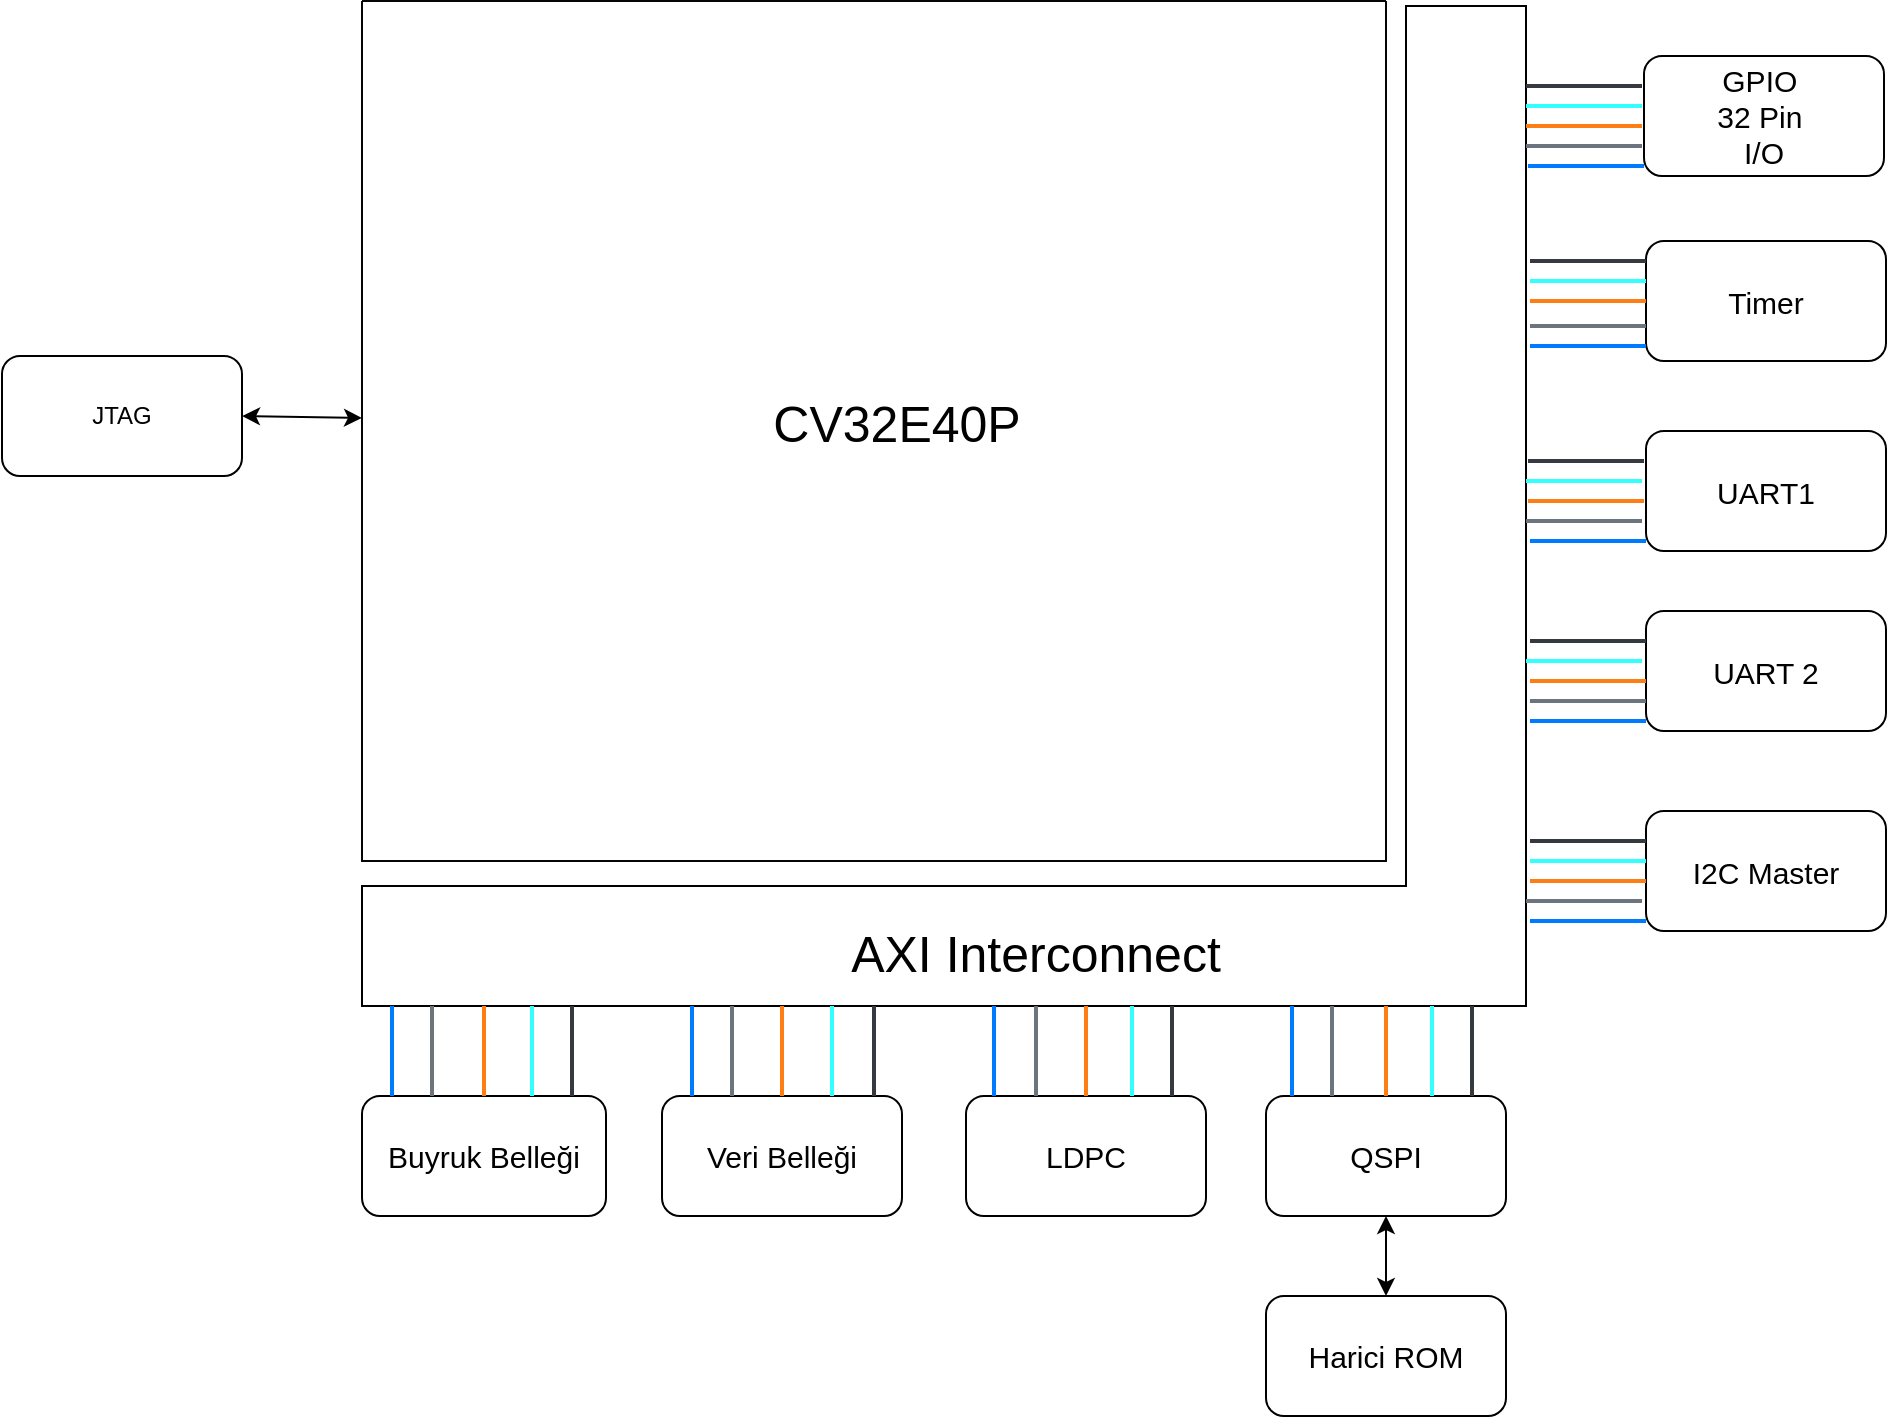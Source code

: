 <mxfile version="26.1.1">
  <diagram name="Sayfa -1" id="ky7PzvnKmY8COsivfulv">
    <mxGraphModel dx="1208" dy="652" grid="1" gridSize="10" guides="1" tooltips="1" connect="1" arrows="1" fold="1" page="1" pageScale="1" pageWidth="1169" pageHeight="1654" background="#ffffff" math="0" shadow="0">
      <root>
        <mxCell id="0" />
        <mxCell id="1" parent="0" />
        <mxCell id="BGoYI7wzu1_h1t6LcvZX-1" value="" style="swimlane;startSize=0;fillColor=#050505;strokeColor=#050505;swimlaneFillColor=none;gradientDirection=east;" parent="1" vertex="1">
          <mxGeometry x="230" y="192.5" width="512" height="430" as="geometry" />
        </mxCell>
        <mxCell id="BGoYI7wzu1_h1t6LcvZX-3" value="" style="shape=corner;whiteSpace=wrap;html=1;rotation=-180;dx=60;dy=60;" parent="1" vertex="1">
          <mxGeometry x="230" y="195" width="582" height="500" as="geometry" />
        </mxCell>
        <mxCell id="BGoYI7wzu1_h1t6LcvZX-6" value="GPIO&amp;nbsp;&lt;div&gt;32 Pin&amp;nbsp;&lt;/div&gt;&lt;div&gt;I/O&lt;/div&gt;" style="rounded=1;whiteSpace=wrap;html=1;fontSize=15;" parent="1" vertex="1">
          <mxGeometry x="871" y="220" width="120" height="60" as="geometry" />
        </mxCell>
        <mxCell id="BGoYI7wzu1_h1t6LcvZX-7" value="Timer" style="rounded=1;whiteSpace=wrap;html=1;fontSize=15;" parent="1" vertex="1">
          <mxGeometry x="872" y="312.5" width="120" height="60" as="geometry" />
        </mxCell>
        <mxCell id="BGoYI7wzu1_h1t6LcvZX-8" value="UART1" style="rounded=1;whiteSpace=wrap;html=1;fontSize=15;" parent="1" vertex="1">
          <mxGeometry x="872" y="407.5" width="120" height="60" as="geometry" />
        </mxCell>
        <mxCell id="BGoYI7wzu1_h1t6LcvZX-9" value="UART 2" style="rounded=1;whiteSpace=wrap;html=1;fontSize=15;" parent="1" vertex="1">
          <mxGeometry x="872" y="497.5" width="120" height="60" as="geometry" />
        </mxCell>
        <mxCell id="BGoYI7wzu1_h1t6LcvZX-10" value="I2C Master" style="rounded=1;whiteSpace=wrap;html=1;fontSize=15;" parent="1" vertex="1">
          <mxGeometry x="872" y="597.5" width="120" height="60" as="geometry" />
        </mxCell>
        <mxCell id="BGoYI7wzu1_h1t6LcvZX-11" value="Buyruk Belleği" style="rounded=1;whiteSpace=wrap;html=1;fontSize=15;" parent="1" vertex="1">
          <mxGeometry x="230" y="740" width="122" height="60" as="geometry" />
        </mxCell>
        <mxCell id="BGoYI7wzu1_h1t6LcvZX-12" value="Veri Belleği" style="rounded=1;whiteSpace=wrap;html=1;fontSize=15;" parent="1" vertex="1">
          <mxGeometry x="380" y="740" width="120" height="60" as="geometry" />
        </mxCell>
        <mxCell id="BGoYI7wzu1_h1t6LcvZX-13" value="LDPC" style="rounded=1;whiteSpace=wrap;html=1;fontSize=15;" parent="1" vertex="1">
          <mxGeometry x="532" y="740" width="120" height="60" as="geometry" />
        </mxCell>
        <mxCell id="BGoYI7wzu1_h1t6LcvZX-14" value="CV32E40P" style="text;html=1;align=center;verticalAlign=middle;resizable=0;points=[];autosize=1;strokeColor=none;fillColor=none;fontSize=25;" parent="1" vertex="1">
          <mxGeometry x="422" y="382.5" width="150" height="40" as="geometry" />
        </mxCell>
        <mxCell id="BGoYI7wzu1_h1t6LcvZX-15" value="AXI Interconnect" style="text;strokeColor=none;align=center;fillColor=none;html=1;verticalAlign=middle;whiteSpace=wrap;rounded=0;fontSize=25;" parent="1" vertex="1">
          <mxGeometry x="472" y="652.5" width="190" height="30" as="geometry" />
        </mxCell>
        <mxCell id="BGoYI7wzu1_h1t6LcvZX-63" value="" style="line;strokeWidth=2;html=1;strokeColor=#343A40;" parent="1" vertex="1">
          <mxGeometry x="812" y="230" width="58" height="10" as="geometry" />
        </mxCell>
        <mxCell id="xLnk7eTHscHHCOu67feF-15" value="&lt;font style=&quot;font-size: 15px;&quot;&gt;QSPI&lt;/font&gt;" style="rounded=1;whiteSpace=wrap;html=1;" vertex="1" parent="1">
          <mxGeometry x="682" y="740" width="120" height="60" as="geometry" />
        </mxCell>
        <mxCell id="xLnk7eTHscHHCOu67feF-28" value="&lt;font style=&quot;font-size: 15px;&quot;&gt;Harici ROM&lt;/font&gt;" style="rounded=1;whiteSpace=wrap;html=1;" vertex="1" parent="1">
          <mxGeometry x="682" y="840" width="120" height="60" as="geometry" />
        </mxCell>
        <mxCell id="xLnk7eTHscHHCOu67feF-31" value="" style="endArrow=classic;startArrow=classic;html=1;rounded=0;exitX=0.5;exitY=0;exitDx=0;exitDy=0;entryX=0.5;entryY=1;entryDx=0;entryDy=0;" edge="1" parent="1" source="xLnk7eTHscHHCOu67feF-28" target="xLnk7eTHscHHCOu67feF-15">
          <mxGeometry width="50" height="50" relative="1" as="geometry">
            <mxPoint x="696" y="882.5" as="sourcePoint" />
            <mxPoint x="746" y="832.5" as="targetPoint" />
          </mxGeometry>
        </mxCell>
        <mxCell id="xLnk7eTHscHHCOu67feF-33" value="" style="line;strokeWidth=2;html=1;strokeColor=#33FFFF;" vertex="1" parent="1">
          <mxGeometry x="812" y="240" width="58" height="10" as="geometry" />
        </mxCell>
        <mxCell id="xLnk7eTHscHHCOu67feF-34" value="" style="line;strokeWidth=2;html=1;strokeColor=#FD7E14;" vertex="1" parent="1">
          <mxGeometry x="812" y="250" width="58" height="10" as="geometry" />
        </mxCell>
        <mxCell id="xLnk7eTHscHHCOu67feF-35" value="" style="line;strokeWidth=2;html=1;strokeColor=#6C757D;" vertex="1" parent="1">
          <mxGeometry x="812" y="260" width="58" height="10" as="geometry" />
        </mxCell>
        <mxCell id="xLnk7eTHscHHCOu67feF-36" value="" style="line;strokeWidth=2;html=1;strokeColor=#007BFF;" vertex="1" parent="1">
          <mxGeometry x="813" y="270" width="58" height="10" as="geometry" />
        </mxCell>
        <mxCell id="xLnk7eTHscHHCOu67feF-37" value="" style="line;strokeWidth=2;html=1;strokeColor=#007BFF;" vertex="1" parent="1">
          <mxGeometry x="814" y="360" width="58" height="10" as="geometry" />
        </mxCell>
        <mxCell id="xLnk7eTHscHHCOu67feF-38" value="" style="line;strokeWidth=2;html=1;strokeColor=#343A40;" vertex="1" parent="1">
          <mxGeometry x="814" y="317.5" width="58" height="10" as="geometry" />
        </mxCell>
        <mxCell id="xLnk7eTHscHHCOu67feF-39" value="" style="line;strokeWidth=2;html=1;strokeColor=#33FFFF;" vertex="1" parent="1">
          <mxGeometry x="814" y="327.5" width="58" height="10" as="geometry" />
        </mxCell>
        <mxCell id="xLnk7eTHscHHCOu67feF-40" value="" style="line;strokeWidth=2;html=1;strokeColor=#FD7E14;" vertex="1" parent="1">
          <mxGeometry x="814" y="337.5" width="58" height="10" as="geometry" />
        </mxCell>
        <mxCell id="xLnk7eTHscHHCOu67feF-41" value="" style="line;strokeWidth=2;html=1;strokeColor=#6C757D;" vertex="1" parent="1">
          <mxGeometry x="814" y="350" width="58" height="10" as="geometry" />
        </mxCell>
        <mxCell id="xLnk7eTHscHHCOu67feF-42" value="" style="line;strokeWidth=2;html=1;strokeColor=#007BFF;" vertex="1" parent="1">
          <mxGeometry x="814" y="457.5" width="58" height="10" as="geometry" />
        </mxCell>
        <mxCell id="xLnk7eTHscHHCOu67feF-43" value="" style="line;strokeWidth=2;html=1;strokeColor=#343A40;" vertex="1" parent="1">
          <mxGeometry x="813" y="417.5" width="58" height="10" as="geometry" />
        </mxCell>
        <mxCell id="xLnk7eTHscHHCOu67feF-44" value="" style="line;strokeWidth=2;html=1;strokeColor=#33FFFF;" vertex="1" parent="1">
          <mxGeometry x="812" y="427.5" width="58" height="10" as="geometry" />
        </mxCell>
        <mxCell id="xLnk7eTHscHHCOu67feF-45" value="" style="line;strokeWidth=2;html=1;strokeColor=#FD7E14;" vertex="1" parent="1">
          <mxGeometry x="813" y="437.5" width="58" height="10" as="geometry" />
        </mxCell>
        <mxCell id="xLnk7eTHscHHCOu67feF-46" value="" style="line;strokeWidth=2;html=1;strokeColor=#6C757D;" vertex="1" parent="1">
          <mxGeometry x="812" y="447.5" width="58" height="10" as="geometry" />
        </mxCell>
        <mxCell id="xLnk7eTHscHHCOu67feF-47" value="" style="line;strokeWidth=2;html=1;strokeColor=#343A40;" vertex="1" parent="1">
          <mxGeometry x="814" y="507.5" width="58" height="10" as="geometry" />
        </mxCell>
        <mxCell id="xLnk7eTHscHHCOu67feF-48" value="" style="line;strokeWidth=2;html=1;strokeColor=#33FFFF;" vertex="1" parent="1">
          <mxGeometry x="812" y="517.5" width="58" height="10" as="geometry" />
        </mxCell>
        <mxCell id="xLnk7eTHscHHCOu67feF-49" value="" style="line;strokeWidth=2;html=1;strokeColor=#FD7E14;" vertex="1" parent="1">
          <mxGeometry x="814" y="527.5" width="58" height="10" as="geometry" />
        </mxCell>
        <mxCell id="xLnk7eTHscHHCOu67feF-50" value="" style="line;strokeWidth=2;html=1;strokeColor=#6C757D;" vertex="1" parent="1">
          <mxGeometry x="814" y="537.5" width="58" height="10" as="geometry" />
        </mxCell>
        <mxCell id="xLnk7eTHscHHCOu67feF-51" value="" style="line;strokeWidth=2;html=1;strokeColor=#007BFF;" vertex="1" parent="1">
          <mxGeometry x="814" y="547.5" width="58" height="10" as="geometry" />
        </mxCell>
        <mxCell id="xLnk7eTHscHHCOu67feF-52" value="" style="line;strokeWidth=2;html=1;strokeColor=#343A40;" vertex="1" parent="1">
          <mxGeometry x="814" y="607.5" width="58" height="10" as="geometry" />
        </mxCell>
        <mxCell id="xLnk7eTHscHHCOu67feF-53" value="" style="line;strokeWidth=2;html=1;strokeColor=#33FFFF;" vertex="1" parent="1">
          <mxGeometry x="814" y="617.5" width="58" height="10" as="geometry" />
        </mxCell>
        <mxCell id="xLnk7eTHscHHCOu67feF-54" value="" style="line;strokeWidth=2;html=1;strokeColor=#FD7E14;" vertex="1" parent="1">
          <mxGeometry x="814" y="627.5" width="58" height="10" as="geometry" />
        </mxCell>
        <mxCell id="xLnk7eTHscHHCOu67feF-55" value="" style="line;strokeWidth=2;html=1;strokeColor=#6C757D;" vertex="1" parent="1">
          <mxGeometry x="812" y="637.5" width="58" height="10" as="geometry" />
        </mxCell>
        <mxCell id="xLnk7eTHscHHCOu67feF-56" value="" style="line;strokeWidth=2;html=1;strokeColor=#007BFF;" vertex="1" parent="1">
          <mxGeometry x="814" y="647.5" width="58" height="10" as="geometry" />
        </mxCell>
        <mxCell id="xLnk7eTHscHHCOu67feF-57" value="JTAG" style="rounded=1;whiteSpace=wrap;html=1;" vertex="1" parent="1">
          <mxGeometry x="50" y="370" width="120" height="60" as="geometry" />
        </mxCell>
        <mxCell id="xLnk7eTHscHHCOu67feF-58" value="" style="endArrow=classic;startArrow=classic;html=1;rounded=0;" edge="1" parent="1">
          <mxGeometry width="50" height="50" relative="1" as="geometry">
            <mxPoint x="170" y="400" as="sourcePoint" />
            <mxPoint x="230" y="401" as="targetPoint" />
          </mxGeometry>
        </mxCell>
        <mxCell id="xLnk7eTHscHHCOu67feF-61" value="" style="line;strokeWidth=2;direction=south;html=1;fontColor=#000080;labelBorderColor=#0000FF;textOpacity=60;strokeColor=#007BFF;" vertex="1" parent="1">
          <mxGeometry x="240" y="695" width="10" height="45" as="geometry" />
        </mxCell>
        <mxCell id="xLnk7eTHscHHCOu67feF-62" value="" style="line;strokeWidth=2;direction=south;html=1;fontColor=#000080;labelBorderColor=#0000FF;textOpacity=60;strokeColor=#6C757D;" vertex="1" parent="1">
          <mxGeometry x="260" y="695" width="10" height="45" as="geometry" />
        </mxCell>
        <mxCell id="xLnk7eTHscHHCOu67feF-63" value="" style="line;strokeWidth=2;direction=south;html=1;fontColor=#000080;labelBorderColor=#0000FF;textOpacity=60;strokeColor=#FD7E14;" vertex="1" parent="1">
          <mxGeometry x="286" y="695" width="10" height="45" as="geometry" />
        </mxCell>
        <mxCell id="xLnk7eTHscHHCOu67feF-64" value="" style="line;strokeWidth=2;direction=south;html=1;fontColor=#000080;labelBorderColor=#0000FF;textOpacity=60;strokeColor=#33FFFF;" vertex="1" parent="1">
          <mxGeometry x="310" y="695" width="10" height="45" as="geometry" />
        </mxCell>
        <mxCell id="xLnk7eTHscHHCOu67feF-65" value="" style="line;strokeWidth=2;direction=south;html=1;fontColor=#000080;labelBorderColor=#0000FF;textOpacity=60;strokeColor=#343A40;" vertex="1" parent="1">
          <mxGeometry x="330" y="695" width="10" height="45" as="geometry" />
        </mxCell>
        <mxCell id="xLnk7eTHscHHCOu67feF-66" value="" style="line;strokeWidth=2;direction=south;html=1;fontColor=#000080;labelBorderColor=#0000FF;textOpacity=60;strokeColor=#007BFF;" vertex="1" parent="1">
          <mxGeometry x="390" y="695" width="10" height="45" as="geometry" />
        </mxCell>
        <mxCell id="xLnk7eTHscHHCOu67feF-67" value="" style="line;strokeWidth=2;direction=south;html=1;fontColor=#000080;labelBorderColor=#0000FF;textOpacity=60;strokeColor=#6C757D;" vertex="1" parent="1">
          <mxGeometry x="410" y="695" width="10" height="45" as="geometry" />
        </mxCell>
        <mxCell id="xLnk7eTHscHHCOu67feF-68" value="" style="line;strokeWidth=2;direction=south;html=1;fontColor=#000080;labelBorderColor=#0000FF;textOpacity=60;strokeColor=#FD7E14;" vertex="1" parent="1">
          <mxGeometry x="435" y="695" width="10" height="45" as="geometry" />
        </mxCell>
        <mxCell id="xLnk7eTHscHHCOu67feF-69" value="" style="line;strokeWidth=2;direction=south;html=1;fontColor=#000080;labelBorderColor=#0000FF;textOpacity=60;strokeColor=#33FFFF;" vertex="1" parent="1">
          <mxGeometry x="460" y="695" width="10" height="45" as="geometry" />
        </mxCell>
        <mxCell id="xLnk7eTHscHHCOu67feF-70" value="" style="line;strokeWidth=2;direction=south;html=1;fontColor=#000080;labelBorderColor=#0000FF;textOpacity=60;strokeColor=#343A40;" vertex="1" parent="1">
          <mxGeometry x="481" y="695" width="10" height="45" as="geometry" />
        </mxCell>
        <mxCell id="xLnk7eTHscHHCOu67feF-71" value="" style="line;strokeWidth=2;direction=south;html=1;fontColor=#000080;labelBorderColor=#0000FF;textOpacity=60;strokeColor=#007BFF;" vertex="1" parent="1">
          <mxGeometry x="541" y="695" width="10" height="45" as="geometry" />
        </mxCell>
        <mxCell id="xLnk7eTHscHHCOu67feF-72" value="" style="line;strokeWidth=2;direction=south;html=1;fontColor=#000080;labelBorderColor=#0000FF;textOpacity=60;strokeColor=#6C757D;" vertex="1" parent="1">
          <mxGeometry x="562" y="695" width="10" height="45" as="geometry" />
        </mxCell>
        <mxCell id="xLnk7eTHscHHCOu67feF-73" value="" style="line;strokeWidth=2;direction=south;html=1;fontColor=#000080;labelBorderColor=#0000FF;textOpacity=60;strokeColor=#FD7E14;" vertex="1" parent="1">
          <mxGeometry x="587" y="695" width="10" height="45" as="geometry" />
        </mxCell>
        <mxCell id="xLnk7eTHscHHCOu67feF-74" value="" style="line;strokeWidth=2;direction=south;html=1;fontColor=#000080;labelBorderColor=#0000FF;textOpacity=60;strokeColor=#33FFFF;" vertex="1" parent="1">
          <mxGeometry x="610" y="695" width="10" height="45" as="geometry" />
        </mxCell>
        <mxCell id="xLnk7eTHscHHCOu67feF-75" value="" style="line;strokeWidth=2;direction=south;html=1;fontColor=#000080;labelBorderColor=#0000FF;textOpacity=60;strokeColor=#343A40;" vertex="1" parent="1">
          <mxGeometry x="630" y="695" width="10" height="45" as="geometry" />
        </mxCell>
        <mxCell id="xLnk7eTHscHHCOu67feF-76" value="" style="line;strokeWidth=2;direction=south;html=1;fontColor=#000080;labelBorderColor=#0000FF;textOpacity=60;strokeColor=#007BFF;" vertex="1" parent="1">
          <mxGeometry x="690" y="695" width="10" height="45" as="geometry" />
        </mxCell>
        <mxCell id="xLnk7eTHscHHCOu67feF-77" value="" style="line;strokeWidth=2;direction=south;html=1;fontColor=#000080;labelBorderColor=#0000FF;textOpacity=60;strokeColor=#6C757D;" vertex="1" parent="1">
          <mxGeometry x="710" y="695" width="10" height="45" as="geometry" />
        </mxCell>
        <mxCell id="xLnk7eTHscHHCOu67feF-78" value="" style="line;strokeWidth=2;direction=south;html=1;fontColor=#000080;labelBorderColor=#0000FF;textOpacity=60;strokeColor=#FD7E14;" vertex="1" parent="1">
          <mxGeometry x="737" y="695" width="10" height="45" as="geometry" />
        </mxCell>
        <mxCell id="xLnk7eTHscHHCOu67feF-79" value="" style="line;strokeWidth=2;direction=south;html=1;fontColor=#000080;labelBorderColor=#0000FF;textOpacity=60;strokeColor=#33FFFF;" vertex="1" parent="1">
          <mxGeometry x="760" y="695" width="10" height="45" as="geometry" />
        </mxCell>
        <mxCell id="xLnk7eTHscHHCOu67feF-81" value="" style="line;strokeWidth=2;direction=south;html=1;fontColor=#000080;labelBorderColor=#0000FF;textOpacity=60;strokeColor=#343A40;" vertex="1" parent="1">
          <mxGeometry x="780" y="695" width="10" height="45" as="geometry" />
        </mxCell>
      </root>
    </mxGraphModel>
  </diagram>
</mxfile>
